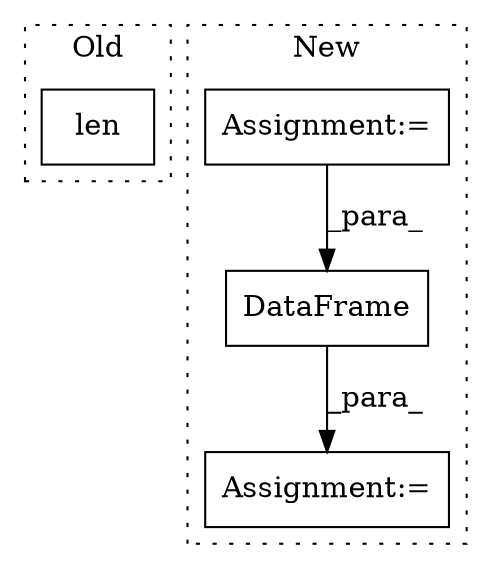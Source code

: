 digraph G {
subgraph cluster0 {
1 [label="len" a="32" s="4156,4178" l="4,1" shape="box"];
label = "Old";
style="dotted";
}
subgraph cluster1 {
2 [label="DataFrame" a="32" s="4482,4527" l="10,1" shape="box"];
3 [label="Assignment:=" a="7" s="4474" l="1" shape="box"];
4 [label="Assignment:=" a="7" s="2555" l="1" shape="box"];
label = "New";
style="dotted";
}
2 -> 3 [label="_para_"];
4 -> 2 [label="_para_"];
}